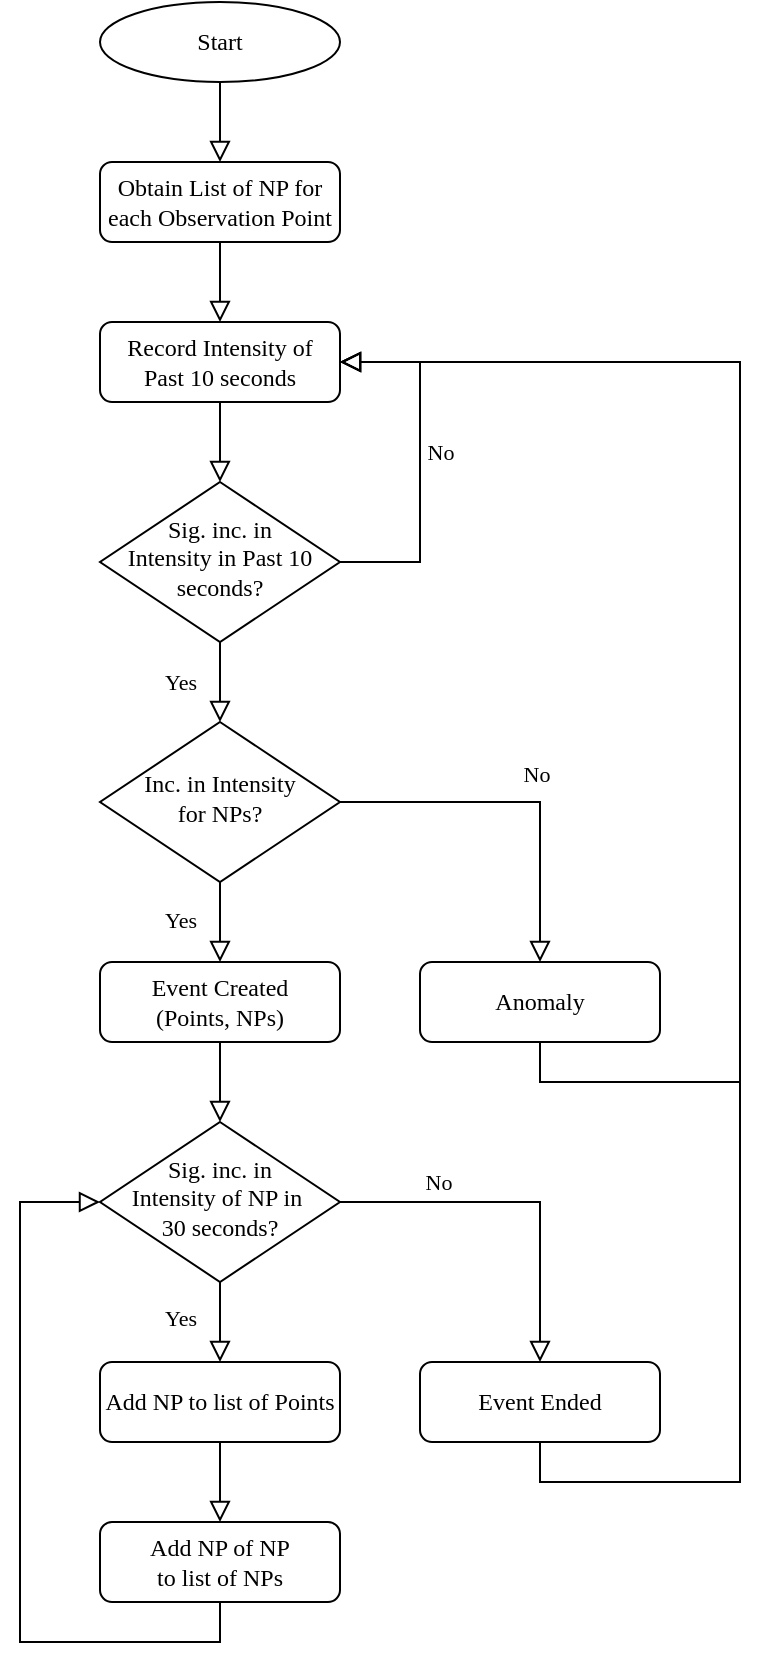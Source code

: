 <mxfile version="24.7.17">
  <diagram id="C5RBs43oDa-KdzZeNtuy" name="Page-1">
    <mxGraphModel dx="1528" dy="989" grid="1" gridSize="10" guides="1" tooltips="1" connect="1" arrows="1" fold="1" page="1" pageScale="1" pageWidth="827" pageHeight="1169" math="0" shadow="0">
      <root>
        <mxCell id="WIyWlLk6GJQsqaUBKTNV-0" />
        <mxCell id="WIyWlLk6GJQsqaUBKTNV-1" parent="WIyWlLk6GJQsqaUBKTNV-0" />
        <mxCell id="WIyWlLk6GJQsqaUBKTNV-2" value="" style="rounded=0;html=1;jettySize=auto;orthogonalLoop=1;fontSize=11;endArrow=block;endFill=0;endSize=8;strokeWidth=1;shadow=0;labelBackgroundColor=none;edgeStyle=orthogonalEdgeStyle;fontFamily=STIX;entryX=0.5;entryY=0;entryDx=0;entryDy=0;" parent="WIyWlLk6GJQsqaUBKTNV-1" source="WIyWlLk6GJQsqaUBKTNV-3" target="5LAxU9HoS0U59rmS7WPM-4" edge="1">
          <mxGeometry relative="1" as="geometry" />
        </mxCell>
        <mxCell id="WIyWlLk6GJQsqaUBKTNV-3" value="Obtain List of NP for each Observation Point" style="rounded=1;whiteSpace=wrap;html=1;fontSize=12;glass=0;strokeWidth=1;shadow=0;fontFamily=STIX;" parent="WIyWlLk6GJQsqaUBKTNV-1" vertex="1">
          <mxGeometry x="80" y="120" width="120" height="40" as="geometry" />
        </mxCell>
        <mxCell id="5LAxU9HoS0U59rmS7WPM-3" style="edgeStyle=orthogonalEdgeStyle;rounded=0;orthogonalLoop=1;jettySize=auto;html=1;exitX=1;exitY=0.5;exitDx=0;exitDy=0;entryX=1;entryY=0.5;entryDx=0;entryDy=0;fontFamily=STIX;endSize=8;endArrow=block;endFill=0;" edge="1" parent="WIyWlLk6GJQsqaUBKTNV-1" source="WIyWlLk6GJQsqaUBKTNV-6" target="5LAxU9HoS0U59rmS7WPM-4">
          <mxGeometry relative="1" as="geometry">
            <mxPoint x="320" y="240" as="targetPoint" />
            <Array as="points">
              <mxPoint x="240" y="320" />
              <mxPoint x="240" y="220" />
            </Array>
          </mxGeometry>
        </mxCell>
        <mxCell id="5LAxU9HoS0U59rmS7WPM-5" value="No" style="edgeLabel;html=1;align=center;verticalAlign=middle;resizable=0;points=[];fontFamily=STIX;" vertex="1" connectable="0" parent="5LAxU9HoS0U59rmS7WPM-3">
          <mxGeometry x="0.057" relative="1" as="geometry">
            <mxPoint x="10" as="offset" />
          </mxGeometry>
        </mxCell>
        <mxCell id="5LAxU9HoS0U59rmS7WPM-8" style="edgeStyle=orthogonalEdgeStyle;rounded=0;orthogonalLoop=1;jettySize=auto;html=1;exitX=0.5;exitY=1;exitDx=0;exitDy=0;entryX=0.5;entryY=0;entryDx=0;entryDy=0;fontFamily=STIX;endArrow=block;endFill=0;endSize=8;" edge="1" parent="WIyWlLk6GJQsqaUBKTNV-1" source="WIyWlLk6GJQsqaUBKTNV-6" target="5LAxU9HoS0U59rmS7WPM-7">
          <mxGeometry relative="1" as="geometry" />
        </mxCell>
        <mxCell id="5LAxU9HoS0U59rmS7WPM-12" value="Yes" style="edgeLabel;html=1;align=center;verticalAlign=middle;resizable=0;points=[];fontFamily=STIX;" vertex="1" connectable="0" parent="5LAxU9HoS0U59rmS7WPM-8">
          <mxGeometry x="0.043" y="2" relative="1" as="geometry">
            <mxPoint x="-22" y="-1" as="offset" />
          </mxGeometry>
        </mxCell>
        <mxCell id="WIyWlLk6GJQsqaUBKTNV-6" value="Sig. inc. in&lt;div&gt;Intensity in Past 10 seconds?&lt;/div&gt;" style="rhombus;whiteSpace=wrap;html=1;shadow=0;fontFamily=STIX;fontSize=12;align=center;strokeWidth=1;spacing=6;spacingTop=-4;" parent="WIyWlLk6GJQsqaUBKTNV-1" vertex="1">
          <mxGeometry x="80" y="280" width="120" height="80" as="geometry" />
        </mxCell>
        <mxCell id="5LAxU9HoS0U59rmS7WPM-2" style="edgeStyle=orthogonalEdgeStyle;rounded=0;orthogonalLoop=1;jettySize=auto;html=1;exitX=0.5;exitY=1;exitDx=0;exitDy=0;entryX=0.5;entryY=0;entryDx=0;entryDy=0;endArrow=block;endFill=0;endSize=8;fontFamily=STIX;" edge="1" parent="WIyWlLk6GJQsqaUBKTNV-1" source="5LAxU9HoS0U59rmS7WPM-1" target="WIyWlLk6GJQsqaUBKTNV-3">
          <mxGeometry relative="1" as="geometry" />
        </mxCell>
        <mxCell id="5LAxU9HoS0U59rmS7WPM-1" value="Start" style="ellipse;whiteSpace=wrap;html=1;fontFamily=STIX;" vertex="1" parent="WIyWlLk6GJQsqaUBKTNV-1">
          <mxGeometry x="80" y="40" width="120" height="40" as="geometry" />
        </mxCell>
        <mxCell id="5LAxU9HoS0U59rmS7WPM-6" style="edgeStyle=orthogonalEdgeStyle;rounded=0;orthogonalLoop=1;jettySize=auto;html=1;exitX=0.5;exitY=1;exitDx=0;exitDy=0;entryX=0.5;entryY=0;entryDx=0;entryDy=0;endArrow=block;endFill=0;endSize=8;fontFamily=STIX;" edge="1" parent="WIyWlLk6GJQsqaUBKTNV-1" source="5LAxU9HoS0U59rmS7WPM-4" target="WIyWlLk6GJQsqaUBKTNV-6">
          <mxGeometry relative="1" as="geometry" />
        </mxCell>
        <mxCell id="5LAxU9HoS0U59rmS7WPM-4" value="Record Intensity of&lt;div&gt;Past 10 seconds&lt;/div&gt;" style="rounded=1;whiteSpace=wrap;html=1;fontSize=12;glass=0;strokeWidth=1;shadow=0;fontFamily=STIX;" vertex="1" parent="WIyWlLk6GJQsqaUBKTNV-1">
          <mxGeometry x="80" y="200" width="120" height="40" as="geometry" />
        </mxCell>
        <mxCell id="5LAxU9HoS0U59rmS7WPM-9" style="edgeStyle=orthogonalEdgeStyle;rounded=0;orthogonalLoop=1;jettySize=auto;html=1;exitX=1;exitY=0.5;exitDx=0;exitDy=0;entryX=0.5;entryY=0;entryDx=0;entryDy=0;fontFamily=STIX;endArrow=block;endFill=0;endSize=8;" edge="1" parent="WIyWlLk6GJQsqaUBKTNV-1" source="5LAxU9HoS0U59rmS7WPM-7" target="5LAxU9HoS0U59rmS7WPM-24">
          <mxGeometry relative="1" as="geometry">
            <mxPoint x="290" y="410" as="targetPoint" />
          </mxGeometry>
        </mxCell>
        <mxCell id="5LAxU9HoS0U59rmS7WPM-14" value="No" style="edgeLabel;html=1;align=center;verticalAlign=middle;resizable=0;points=[];fontFamily=STIX;" vertex="1" connectable="0" parent="5LAxU9HoS0U59rmS7WPM-9">
          <mxGeometry x="-0.108" y="2" relative="1" as="geometry">
            <mxPoint x="17" y="-12" as="offset" />
          </mxGeometry>
        </mxCell>
        <mxCell id="5LAxU9HoS0U59rmS7WPM-10" style="edgeStyle=orthogonalEdgeStyle;rounded=0;orthogonalLoop=1;jettySize=auto;html=1;exitX=0.5;exitY=1;exitDx=0;exitDy=0;entryX=0.5;entryY=0;entryDx=0;entryDy=0;fontFamily=STIX;endArrow=block;endFill=0;endSize=8;" edge="1" parent="WIyWlLk6GJQsqaUBKTNV-1" source="5LAxU9HoS0U59rmS7WPM-7" target="5LAxU9HoS0U59rmS7WPM-11">
          <mxGeometry relative="1" as="geometry">
            <mxPoint x="139.857" y="530" as="targetPoint" />
          </mxGeometry>
        </mxCell>
        <mxCell id="5LAxU9HoS0U59rmS7WPM-13" value="Yes" style="edgeLabel;html=1;align=center;verticalAlign=middle;resizable=0;points=[];fontFamily=STIX;" vertex="1" connectable="0" parent="5LAxU9HoS0U59rmS7WPM-10">
          <mxGeometry x="-0.074" y="-1" relative="1" as="geometry">
            <mxPoint x="-19" as="offset" />
          </mxGeometry>
        </mxCell>
        <mxCell id="5LAxU9HoS0U59rmS7WPM-7" value="Inc. in Intensity&lt;div&gt;for NPs?&lt;/div&gt;" style="rhombus;whiteSpace=wrap;html=1;shadow=0;fontFamily=STIX;fontSize=12;align=center;strokeWidth=1;spacing=6;spacingTop=-4;" vertex="1" parent="WIyWlLk6GJQsqaUBKTNV-1">
          <mxGeometry x="80" y="400" width="120" height="80" as="geometry" />
        </mxCell>
        <mxCell id="5LAxU9HoS0U59rmS7WPM-19" style="edgeStyle=orthogonalEdgeStyle;rounded=0;orthogonalLoop=1;jettySize=auto;html=1;exitX=0.5;exitY=1;exitDx=0;exitDy=0;entryX=0.5;entryY=0;entryDx=0;entryDy=0;fontFamily=STIX;endArrow=block;endFill=0;endSize=8;" edge="1" parent="WIyWlLk6GJQsqaUBKTNV-1" source="5LAxU9HoS0U59rmS7WPM-11" target="5LAxU9HoS0U59rmS7WPM-16">
          <mxGeometry relative="1" as="geometry" />
        </mxCell>
        <mxCell id="5LAxU9HoS0U59rmS7WPM-11" value="Event Created&lt;div&gt;(Points, NPs)&lt;/div&gt;" style="rounded=1;whiteSpace=wrap;html=1;fontSize=12;glass=0;strokeWidth=1;shadow=0;fontFamily=STIX;" vertex="1" parent="WIyWlLk6GJQsqaUBKTNV-1">
          <mxGeometry x="80" y="520" width="120" height="40" as="geometry" />
        </mxCell>
        <mxCell id="5LAxU9HoS0U59rmS7WPM-21" style="edgeStyle=orthogonalEdgeStyle;rounded=0;orthogonalLoop=1;jettySize=auto;html=1;exitX=0.5;exitY=1;exitDx=0;exitDy=0;entryX=0.5;entryY=0;entryDx=0;entryDy=0;fontFamily=STIX;endArrow=block;endFill=0;endSize=8;" edge="1" parent="WIyWlLk6GJQsqaUBKTNV-1" source="5LAxU9HoS0U59rmS7WPM-15" target="5LAxU9HoS0U59rmS7WPM-18">
          <mxGeometry relative="1" as="geometry" />
        </mxCell>
        <mxCell id="5LAxU9HoS0U59rmS7WPM-15" value="Add NP to list of Points" style="rounded=1;whiteSpace=wrap;html=1;fontSize=12;glass=0;strokeWidth=1;shadow=0;fontFamily=STIX;" vertex="1" parent="WIyWlLk6GJQsqaUBKTNV-1">
          <mxGeometry x="80" y="720" width="120" height="40" as="geometry" />
        </mxCell>
        <mxCell id="5LAxU9HoS0U59rmS7WPM-17" style="edgeStyle=orthogonalEdgeStyle;rounded=0;orthogonalLoop=1;jettySize=auto;html=1;exitX=1;exitY=0.5;exitDx=0;exitDy=0;entryX=0.5;entryY=0;entryDx=0;entryDy=0;fontFamily=STIX;endArrow=block;endFill=0;endSize=8;" edge="1" parent="WIyWlLk6GJQsqaUBKTNV-1" source="5LAxU9HoS0U59rmS7WPM-16" target="5LAxU9HoS0U59rmS7WPM-23">
          <mxGeometry relative="1" as="geometry">
            <mxPoint x="280" y="560" as="targetPoint" />
          </mxGeometry>
        </mxCell>
        <mxCell id="5LAxU9HoS0U59rmS7WPM-26" value="No" style="edgeLabel;html=1;align=center;verticalAlign=middle;resizable=0;points=[];fontFamily=STIX;" vertex="1" connectable="0" parent="5LAxU9HoS0U59rmS7WPM-17">
          <mxGeometry x="-0.456" y="-1" relative="1" as="geometry">
            <mxPoint y="-11" as="offset" />
          </mxGeometry>
        </mxCell>
        <mxCell id="5LAxU9HoS0U59rmS7WPM-20" style="edgeStyle=orthogonalEdgeStyle;rounded=0;orthogonalLoop=1;jettySize=auto;html=1;exitX=0.5;exitY=1;exitDx=0;exitDy=0;entryX=0.5;entryY=0;entryDx=0;entryDy=0;fontFamily=STIX;endArrow=block;endFill=0;endSize=8;" edge="1" parent="WIyWlLk6GJQsqaUBKTNV-1" source="5LAxU9HoS0U59rmS7WPM-16" target="5LAxU9HoS0U59rmS7WPM-15">
          <mxGeometry relative="1" as="geometry" />
        </mxCell>
        <mxCell id="5LAxU9HoS0U59rmS7WPM-25" value="Yes" style="edgeLabel;html=1;align=center;verticalAlign=middle;resizable=0;points=[];fontFamily=STIX;" vertex="1" connectable="0" parent="5LAxU9HoS0U59rmS7WPM-20">
          <mxGeometry x="-0.1" y="-1" relative="1" as="geometry">
            <mxPoint x="-19" as="offset" />
          </mxGeometry>
        </mxCell>
        <mxCell id="5LAxU9HoS0U59rmS7WPM-16" value="Sig. inc. in&lt;div&gt;Intensity of NP in&amp;nbsp;&lt;/div&gt;&lt;div&gt;30 seconds?&lt;/div&gt;" style="rhombus;whiteSpace=wrap;html=1;shadow=0;fontFamily=STIX;fontSize=12;align=center;strokeWidth=1;spacing=6;spacingTop=-4;" vertex="1" parent="WIyWlLk6GJQsqaUBKTNV-1">
          <mxGeometry x="80" y="600" width="120" height="80" as="geometry" />
        </mxCell>
        <mxCell id="5LAxU9HoS0U59rmS7WPM-22" style="edgeStyle=orthogonalEdgeStyle;rounded=0;orthogonalLoop=1;jettySize=auto;html=1;exitX=0.5;exitY=1;exitDx=0;exitDy=0;entryX=0;entryY=0.5;entryDx=0;entryDy=0;fontFamily=STIX;endArrow=block;endFill=0;endSize=8;" edge="1" parent="WIyWlLk6GJQsqaUBKTNV-1" source="5LAxU9HoS0U59rmS7WPM-18" target="5LAxU9HoS0U59rmS7WPM-16">
          <mxGeometry relative="1" as="geometry">
            <Array as="points">
              <mxPoint x="140" y="860" />
              <mxPoint x="40" y="860" />
              <mxPoint x="40" y="640" />
            </Array>
          </mxGeometry>
        </mxCell>
        <mxCell id="5LAxU9HoS0U59rmS7WPM-18" value="Add NP of NP&lt;div&gt;to list of NPs&lt;/div&gt;" style="rounded=1;whiteSpace=wrap;html=1;fontSize=12;glass=0;strokeWidth=1;shadow=0;fontFamily=STIX;" vertex="1" parent="WIyWlLk6GJQsqaUBKTNV-1">
          <mxGeometry x="80" y="800" width="120" height="40" as="geometry" />
        </mxCell>
        <mxCell id="5LAxU9HoS0U59rmS7WPM-27" style="edgeStyle=orthogonalEdgeStyle;rounded=0;orthogonalLoop=1;jettySize=auto;html=1;exitX=0.5;exitY=1;exitDx=0;exitDy=0;entryX=1;entryY=0.5;entryDx=0;entryDy=0;fontFamily=STIX;endArrow=block;endFill=0;endSize=8;" edge="1" parent="WIyWlLk6GJQsqaUBKTNV-1" source="5LAxU9HoS0U59rmS7WPM-23" target="5LAxU9HoS0U59rmS7WPM-4">
          <mxGeometry relative="1" as="geometry">
            <Array as="points">
              <mxPoint x="300" y="780" />
              <mxPoint x="400" y="780" />
              <mxPoint x="400" y="220" />
            </Array>
          </mxGeometry>
        </mxCell>
        <mxCell id="5LAxU9HoS0U59rmS7WPM-23" value="Event Ended" style="rounded=1;whiteSpace=wrap;html=1;fontSize=12;glass=0;strokeWidth=1;shadow=0;fontFamily=STIX;" vertex="1" parent="WIyWlLk6GJQsqaUBKTNV-1">
          <mxGeometry x="240" y="720" width="120" height="40" as="geometry" />
        </mxCell>
        <mxCell id="5LAxU9HoS0U59rmS7WPM-28" style="edgeStyle=orthogonalEdgeStyle;rounded=0;orthogonalLoop=1;jettySize=auto;html=1;exitX=0.5;exitY=1;exitDx=0;exitDy=0;entryX=1;entryY=0.5;entryDx=0;entryDy=0;fontFamily=STIX;endArrow=block;endFill=0;endSize=8;" edge="1" parent="WIyWlLk6GJQsqaUBKTNV-1" source="5LAxU9HoS0U59rmS7WPM-24" target="5LAxU9HoS0U59rmS7WPM-4">
          <mxGeometry relative="1" as="geometry">
            <Array as="points">
              <mxPoint x="300" y="580" />
              <mxPoint x="400" y="580" />
              <mxPoint x="400" y="220" />
            </Array>
          </mxGeometry>
        </mxCell>
        <mxCell id="5LAxU9HoS0U59rmS7WPM-24" value="Anomaly" style="rounded=1;whiteSpace=wrap;html=1;fontSize=12;glass=0;strokeWidth=1;shadow=0;fontFamily=STIX;" vertex="1" parent="WIyWlLk6GJQsqaUBKTNV-1">
          <mxGeometry x="240" y="520" width="120" height="40" as="geometry" />
        </mxCell>
      </root>
    </mxGraphModel>
  </diagram>
</mxfile>
